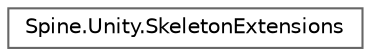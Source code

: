 digraph "类继承关系图"
{
 // LATEX_PDF_SIZE
  bgcolor="transparent";
  edge [fontname=Helvetica,fontsize=10,labelfontname=Helvetica,labelfontsize=10];
  node [fontname=Helvetica,fontsize=10,shape=box,height=0.2,width=0.4];
  rankdir="LR";
  Node0 [id="Node000000",label="Spine.Unity.SkeletonExtensions",height=0.2,width=0.4,color="grey40", fillcolor="white", style="filled",URL="$class_spine_1_1_unity_1_1_skeleton_extensions.html",tooltip=" "];
}
